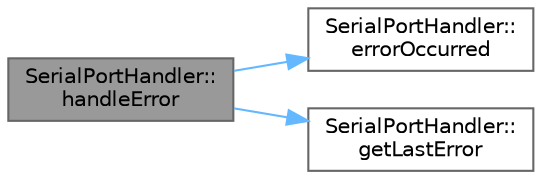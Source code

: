 digraph "SerialPortHandler::handleError"
{
 // LATEX_PDF_SIZE
  bgcolor="transparent";
  edge [fontname=Helvetica,fontsize=10,labelfontname=Helvetica,labelfontsize=10];
  node [fontname=Helvetica,fontsize=10,shape=box,height=0.2,width=0.4];
  rankdir="LR";
  Node1 [id="Node000001",label="SerialPortHandler::\lhandleError",height=0.2,width=0.4,color="gray40", fillcolor="grey60", style="filled", fontcolor="black",tooltip="Slot reagujący na wystąpienie błędu portu szeregowego."];
  Node1 -> Node2 [id="edge1_Node000001_Node000002",color="steelblue1",style="solid",tooltip=" "];
  Node2 [id="Node000002",label="SerialPortHandler::\lerrorOccurred",height=0.2,width=0.4,color="grey40", fillcolor="white", style="filled",URL="$class_serial_port_handler.html#a9100e1e4ac6284a5a682096a451c7d07",tooltip="Sygnał emitowany w przypadku błędu komunikacji szeregowej."];
  Node1 -> Node3 [id="edge2_Node000001_Node000003",color="steelblue1",style="solid",tooltip=" "];
  Node3 [id="Node000003",label="SerialPortHandler::\lgetLastError",height=0.2,width=0.4,color="grey40", fillcolor="white", style="filled",URL="$class_serial_port_handler.html#aa56731a0a07da0f041f45b98252fb768",tooltip="Zwraca opis ostatniego błędu QSerialPort."];
}
